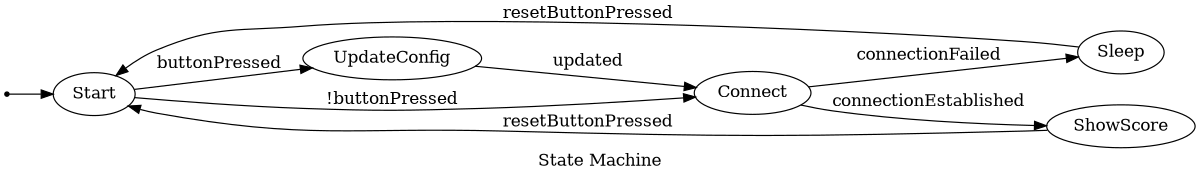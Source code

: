 digraph state_machine {
	label = "State Machine"
    rankdir=LR;
    size="8,5"

	node [shape = point] in;
	node [shape=ellipse];
	
    in -> Start;
    Start  -> Connect [ label = "!buttonPressed" ];
    Start  -> UpdateConfig  [ label = "buttonPressed" ];
	UpdateConfig -> Connect [ label = "updated" ];
    Connect -> Sleep  [ label = "connectionFailed" ];
    Connect -> ShowScore [ label = "connectionEstablished" ];
    ShowScore -> Start [ label = "resetButtonPressed" ];
	Sleep -> Start [ label = "resetButtonPressed"];
}